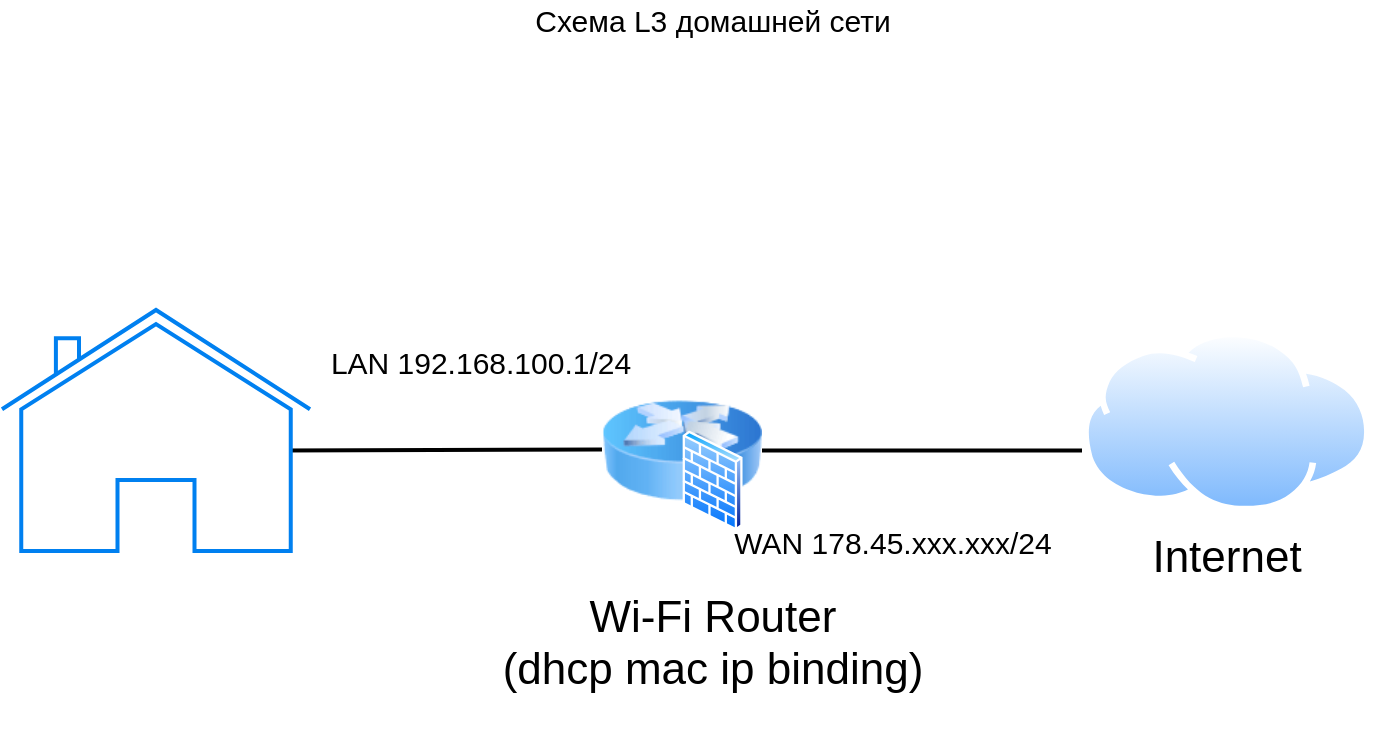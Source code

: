 <mxfile version="15.9.1" type="github">
  <diagram name="Page-1" id="55a83fd1-7818-8e21-69c5-c3457e3827bb">
    <mxGraphModel dx="1298" dy="886" grid="1" gridSize="10" guides="1" tooltips="1" connect="1" arrows="1" fold="1" page="1" pageScale="1" pageWidth="1100" pageHeight="850" background="none" math="0" shadow="0">
      <root>
        <mxCell id="0" />
        <mxCell id="1" parent="0" />
        <mxCell id="69ecfefc5c41e42c-19" style="edgeStyle=none;rounded=0;html=1;labelBackgroundColor=none;endArrow=none;strokeWidth=2;fontFamily=Verdana;fontSize=22;exitX=1;exitY=0.75;exitDx=0;exitDy=0;" parent="1" edge="1">
          <mxGeometry relative="1" as="geometry">
            <mxPoint x="590" y="275.25" as="sourcePoint" />
            <mxPoint x="750" y="275.25" as="targetPoint" />
          </mxGeometry>
        </mxCell>
        <mxCell id="LsXxGpK4nr32SsooJ6Ow-11" style="edgeStyle=none;rounded=0;html=1;labelBackgroundColor=none;endArrow=none;strokeWidth=2;fontFamily=Verdana;fontSize=22;entryX=0;entryY=0.75;entryDx=0;entryDy=0;" edge="1" parent="1">
          <mxGeometry relative="1" as="geometry">
            <mxPoint x="350" y="275.25" as="sourcePoint" />
            <mxPoint x="510" y="274.75" as="targetPoint" />
          </mxGeometry>
        </mxCell>
        <mxCell id="LsXxGpK4nr32SsooJ6Ow-12" value="Wi-Fi Router&lt;br&gt;(dhcp mac ip binding)&lt;br&gt;&lt;br&gt;" style="text;html=1;align=center;verticalAlign=middle;resizable=0;points=[];autosize=1;strokeColor=none;fillColor=none;fontSize=22;" vertex="1" parent="1">
          <mxGeometry x="450.25" y="345.25" width="230" height="80" as="geometry" />
        </mxCell>
        <mxCell id="LsXxGpK4nr32SsooJ6Ow-13" value="&lt;font style=&quot;font-size: 15px&quot;&gt;LAN 192.168.100.1/24&lt;/font&gt;" style="text;html=1;align=center;verticalAlign=middle;resizable=0;points=[];autosize=1;strokeColor=none;fillColor=none;fontSize=22;" vertex="1" parent="1">
          <mxGeometry x="364" y="215.25" width="170" height="30" as="geometry" />
        </mxCell>
        <mxCell id="LsXxGpK4nr32SsooJ6Ow-14" value="&lt;font style=&quot;font-size: 15px&quot;&gt;WAN&amp;nbsp;178.45.ххх.ххх/24&lt;br&gt;&lt;/font&gt;" style="text;html=1;align=center;verticalAlign=middle;resizable=0;points=[];autosize=1;strokeColor=none;fillColor=none;fontSize=22;" vertex="1" parent="1">
          <mxGeometry x="570" y="305.25" width="170" height="30" as="geometry" />
        </mxCell>
        <mxCell id="LsXxGpK4nr32SsooJ6Ow-22" value="&lt;span&gt;Схема L3 домашней сети&lt;br&gt;&lt;/span&gt;" style="text;html=1;align=center;verticalAlign=middle;resizable=0;points=[];autosize=1;strokeColor=none;fillColor=none;fontSize=15;" vertex="1" parent="1">
          <mxGeometry x="470.25" y="50" width="190" height="20" as="geometry" />
        </mxCell>
        <mxCell id="LsXxGpK4nr32SsooJ6Ow-23" value="" style="image;html=1;image=img/lib/clip_art/networking/Router_Icon_128x128.png;fontSize=15;" vertex="1" parent="1">
          <mxGeometry x="510" y="235.25" width="80" height="80" as="geometry" />
        </mxCell>
        <mxCell id="LsXxGpK4nr32SsooJ6Ow-24" value="" style="html=1;verticalLabelPosition=bottom;align=center;labelBackgroundColor=#ffffff;verticalAlign=top;strokeWidth=2;strokeColor=#0080F0;shadow=0;dashed=0;shape=mxgraph.ios7.icons.home;fontSize=15;" vertex="1" parent="1">
          <mxGeometry x="210" y="205" width="154" height="120.5" as="geometry" />
        </mxCell>
        <mxCell id="LsXxGpK4nr32SsooJ6Ow-25" value="" style="aspect=fixed;perimeter=ellipsePerimeter;html=1;align=center;shadow=0;dashed=0;spacingTop=3;image;image=img/lib/active_directory/firewall.svg;fontSize=15;" vertex="1" parent="1">
          <mxGeometry x="550" y="265.25" width="30.5" height="50" as="geometry" />
        </mxCell>
        <mxCell id="LsXxGpK4nr32SsooJ6Ow-26" value="&lt;font style=&quot;font-size: 22px&quot;&gt;Internet&lt;/font&gt;" style="aspect=fixed;perimeter=ellipsePerimeter;html=1;align=center;shadow=0;dashed=0;spacingTop=3;image;image=img/lib/active_directory/internet_cloud.svg;fontSize=15;" vertex="1" parent="1">
          <mxGeometry x="750" y="215.25" width="144.44" height="91" as="geometry" />
        </mxCell>
      </root>
    </mxGraphModel>
  </diagram>
</mxfile>
